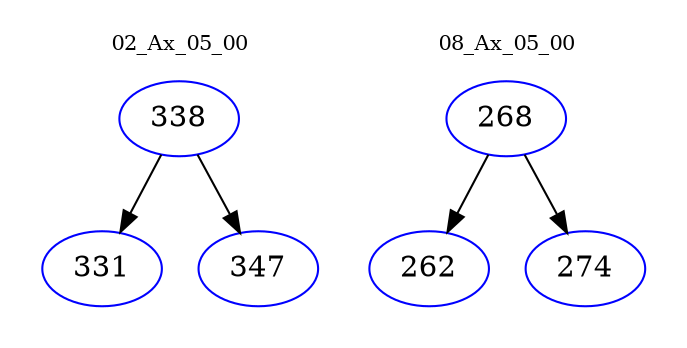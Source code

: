 digraph{
subgraph cluster_0 {
color = white
label = "02_Ax_05_00";
fontsize=10;
T0_338 [label="338", color="blue"]
T0_338 -> T0_331 [color="black"]
T0_331 [label="331", color="blue"]
T0_338 -> T0_347 [color="black"]
T0_347 [label="347", color="blue"]
}
subgraph cluster_1 {
color = white
label = "08_Ax_05_00";
fontsize=10;
T1_268 [label="268", color="blue"]
T1_268 -> T1_262 [color="black"]
T1_262 [label="262", color="blue"]
T1_268 -> T1_274 [color="black"]
T1_274 [label="274", color="blue"]
}
}
